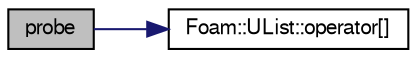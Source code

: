 digraph "probe"
{
  bgcolor="transparent";
  edge [fontname="FreeSans",fontsize="10",labelfontname="FreeSans",labelfontsize="10"];
  node [fontname="FreeSans",fontsize="10",shape=record];
  rankdir="LR";
  Node518 [label="probe",height=0.2,width=0.4,color="black", fillcolor="grey75", style="filled", fontcolor="black"];
  Node518 -> Node519 [color="midnightblue",fontsize="10",style="solid",fontname="FreeSans"];
  Node519 [label="Foam::UList::operator[]",height=0.2,width=0.4,color="black",URL="$a25698.html#a851e28f7788bbc82f5a4aa9f0efdefe4",tooltip="Return element of UList. "];
}

